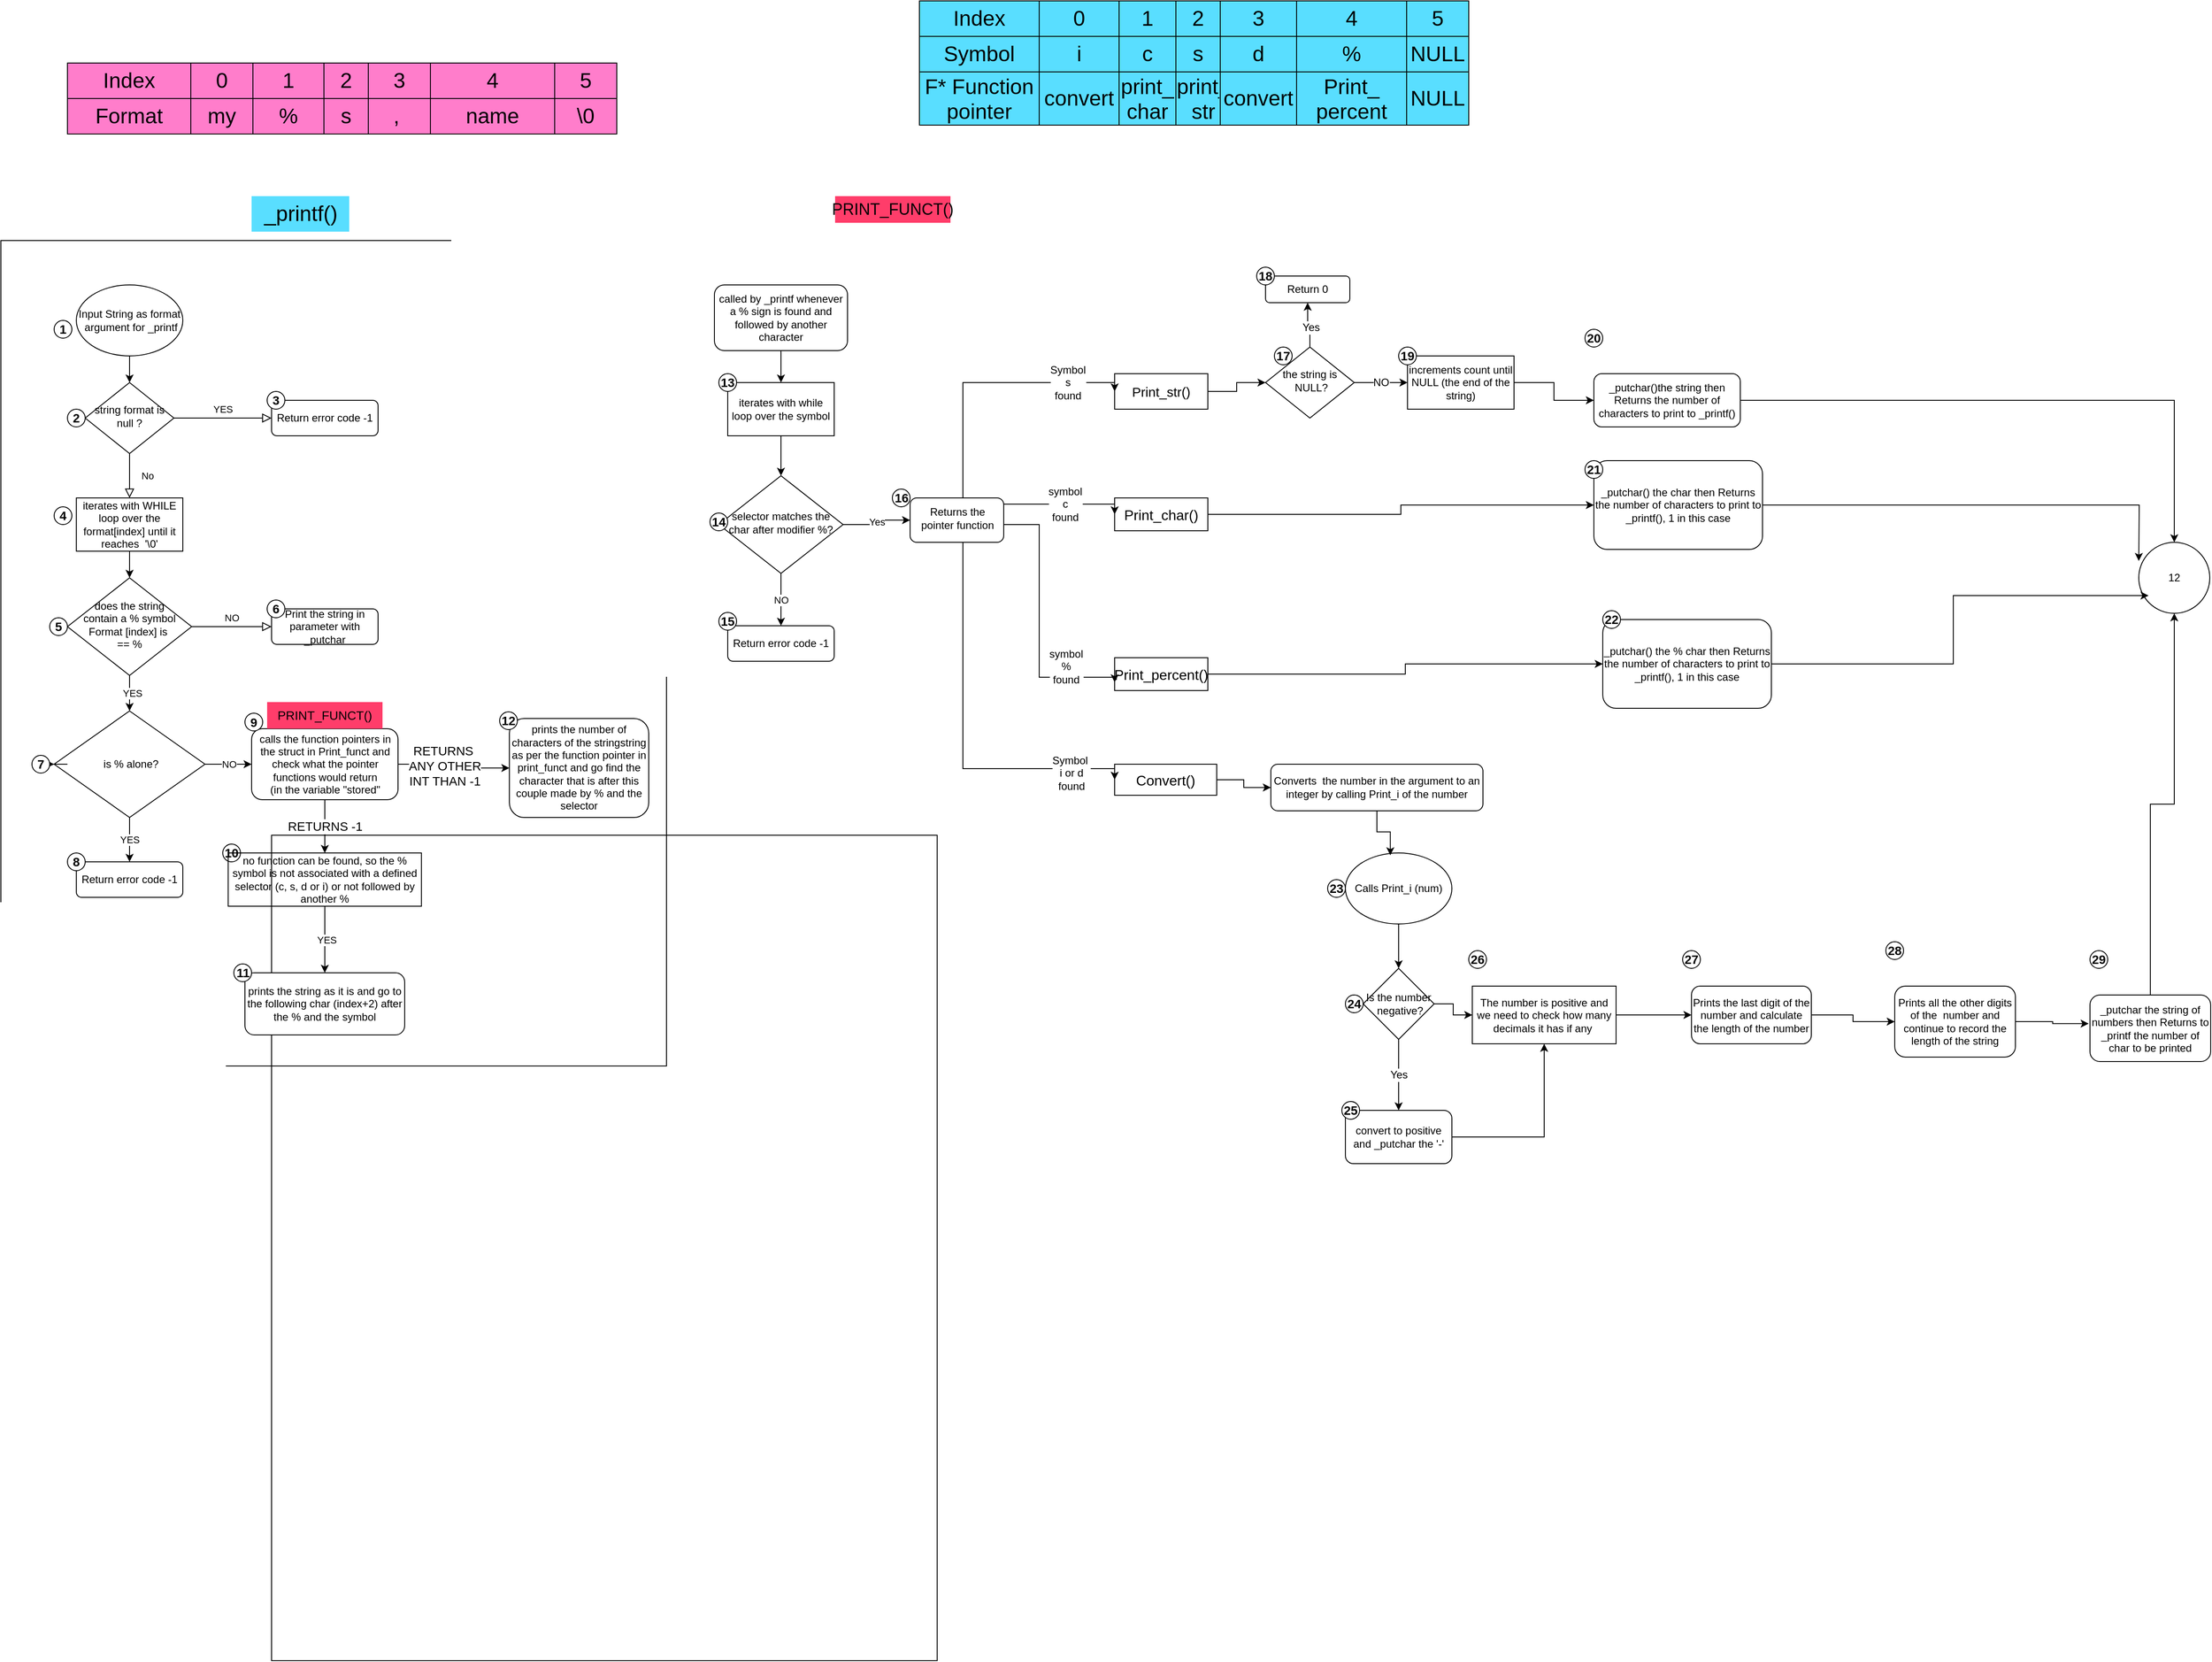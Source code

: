 <mxfile version="20.0.4" type="github">
  <diagram id="C5RBs43oDa-KdzZeNtuy" name="Page-1">
    <mxGraphModel dx="2077" dy="2525" grid="1" gridSize="10" guides="1" tooltips="1" connect="1" arrows="1" fold="1" page="1" pageScale="1" pageWidth="827" pageHeight="1169" math="0" shadow="0">
      <root>
        <mxCell id="WIyWlLk6GJQsqaUBKTNV-0" />
        <mxCell id="WIyWlLk6GJQsqaUBKTNV-1" parent="WIyWlLk6GJQsqaUBKTNV-0" />
        <mxCell id="KUyzzJxHjY41XlbrRfeV-175" value="" style="whiteSpace=wrap;html=1;fontSize=14;fillColor=none;" vertex="1" parent="WIyWlLk6GJQsqaUBKTNV-1">
          <mxGeometry x="305" y="770" width="750" height="930" as="geometry" />
        </mxCell>
        <mxCell id="KUyzzJxHjY41XlbrRfeV-25" value="" style="whiteSpace=wrap;html=1;fontSize=14;fillColor=none;" vertex="1" parent="WIyWlLk6GJQsqaUBKTNV-1">
          <mxGeometry y="100" width="750" height="930" as="geometry" />
        </mxCell>
        <mxCell id="WIyWlLk6GJQsqaUBKTNV-4" value="No" style="rounded=0;html=1;jettySize=auto;orthogonalLoop=1;fontSize=11;endArrow=block;endFill=0;endSize=8;strokeWidth=1;shadow=0;labelBackgroundColor=none;edgeStyle=orthogonalEdgeStyle;" parent="WIyWlLk6GJQsqaUBKTNV-1" source="WIyWlLk6GJQsqaUBKTNV-6" edge="1">
          <mxGeometry y="20" relative="1" as="geometry">
            <mxPoint as="offset" />
            <mxPoint x="145" y="390" as="targetPoint" />
          </mxGeometry>
        </mxCell>
        <mxCell id="WIyWlLk6GJQsqaUBKTNV-5" value="YES" style="edgeStyle=orthogonalEdgeStyle;rounded=0;html=1;jettySize=auto;orthogonalLoop=1;fontSize=11;endArrow=block;endFill=0;endSize=8;strokeWidth=1;shadow=0;labelBackgroundColor=none;" parent="WIyWlLk6GJQsqaUBKTNV-1" source="WIyWlLk6GJQsqaUBKTNV-6" target="WIyWlLk6GJQsqaUBKTNV-7" edge="1">
          <mxGeometry y="10" relative="1" as="geometry">
            <mxPoint as="offset" />
          </mxGeometry>
        </mxCell>
        <mxCell id="WIyWlLk6GJQsqaUBKTNV-6" value="string format is null ?" style="rhombus;whiteSpace=wrap;html=1;shadow=0;fontFamily=Helvetica;fontSize=12;align=center;strokeWidth=1;spacing=6;spacingTop=-4;" parent="WIyWlLk6GJQsqaUBKTNV-1" vertex="1">
          <mxGeometry x="95" y="260" width="100" height="80" as="geometry" />
        </mxCell>
        <mxCell id="WIyWlLk6GJQsqaUBKTNV-7" value="Return error code -1" style="rounded=1;whiteSpace=wrap;html=1;fontSize=12;glass=0;strokeWidth=1;shadow=0;" parent="WIyWlLk6GJQsqaUBKTNV-1" vertex="1">
          <mxGeometry x="305" y="280" width="120" height="40" as="geometry" />
        </mxCell>
        <mxCell id="WIyWlLk6GJQsqaUBKTNV-9" value="NO" style="edgeStyle=orthogonalEdgeStyle;rounded=0;html=1;jettySize=auto;orthogonalLoop=1;fontSize=11;endArrow=block;endFill=0;endSize=8;strokeWidth=1;shadow=0;labelBackgroundColor=none;" parent="WIyWlLk6GJQsqaUBKTNV-1" source="WIyWlLk6GJQsqaUBKTNV-10" target="WIyWlLk6GJQsqaUBKTNV-12" edge="1">
          <mxGeometry y="10" relative="1" as="geometry">
            <mxPoint as="offset" />
          </mxGeometry>
        </mxCell>
        <mxCell id="7TEuUntVr6q2_0Xe6KeG-6" style="edgeStyle=orthogonalEdgeStyle;rounded=0;orthogonalLoop=1;jettySize=auto;html=1;" parent="WIyWlLk6GJQsqaUBKTNV-1" source="WIyWlLk6GJQsqaUBKTNV-10" target="7TEuUntVr6q2_0Xe6KeG-5" edge="1">
          <mxGeometry relative="1" as="geometry">
            <mxPoint x="145" y="630" as="targetPoint" />
          </mxGeometry>
        </mxCell>
        <mxCell id="KUyzzJxHjY41XlbrRfeV-169" value="YES" style="edgeLabel;html=1;align=center;verticalAlign=middle;resizable=0;points=[];fontSize=11;" vertex="1" connectable="0" parent="7TEuUntVr6q2_0Xe6KeG-6">
          <mxGeometry y="3" relative="1" as="geometry">
            <mxPoint as="offset" />
          </mxGeometry>
        </mxCell>
        <mxCell id="WIyWlLk6GJQsqaUBKTNV-10" value="does the string &lt;br style=&quot;font-size: 12px;&quot;&gt;contain a % symbol&lt;br style=&quot;font-size: 12px;&quot;&gt;Format [index] is&amp;nbsp;&lt;br style=&quot;font-size: 12px;&quot;&gt;== %" style="rhombus;whiteSpace=wrap;html=1;shadow=0;fontFamily=Helvetica;fontSize=12;align=center;strokeWidth=1;spacing=6;spacingTop=-4;" parent="WIyWlLk6GJQsqaUBKTNV-1" vertex="1">
          <mxGeometry x="75" y="480" width="140" height="110" as="geometry" />
        </mxCell>
        <mxCell id="WIyWlLk6GJQsqaUBKTNV-11" value="Return error code -1" style="rounded=1;whiteSpace=wrap;html=1;fontSize=12;glass=0;strokeWidth=1;shadow=0;" parent="WIyWlLk6GJQsqaUBKTNV-1" vertex="1">
          <mxGeometry x="85" y="800" width="120" height="40" as="geometry" />
        </mxCell>
        <mxCell id="WIyWlLk6GJQsqaUBKTNV-12" value="Print the string in parameter with _putchar" style="rounded=1;whiteSpace=wrap;html=1;fontSize=12;glass=0;strokeWidth=1;shadow=0;" parent="WIyWlLk6GJQsqaUBKTNV-1" vertex="1">
          <mxGeometry x="305" y="515" width="120" height="40" as="geometry" />
        </mxCell>
        <mxCell id="7TEuUntVr6q2_0Xe6KeG-1" style="edgeStyle=orthogonalEdgeStyle;rounded=0;orthogonalLoop=1;jettySize=auto;html=1;entryX=0.5;entryY=0;entryDx=0;entryDy=0;" parent="WIyWlLk6GJQsqaUBKTNV-1" source="7TEuUntVr6q2_0Xe6KeG-0" edge="1">
          <mxGeometry relative="1" as="geometry">
            <mxPoint x="145" y="260" as="targetPoint" />
          </mxGeometry>
        </mxCell>
        <object label="Input String as format &amp;nbsp;argument for _printf" id="7TEuUntVr6q2_0Xe6KeG-0">
          <mxCell style="ellipse;whiteSpace=wrap;html=1;" parent="WIyWlLk6GJQsqaUBKTNV-1" vertex="1">
            <mxGeometry x="85" y="150" width="120" height="80" as="geometry" />
          </mxCell>
        </object>
        <mxCell id="7TEuUntVr6q2_0Xe6KeG-3" value="" style="edgeStyle=orthogonalEdgeStyle;rounded=0;orthogonalLoop=1;jettySize=auto;html=1;" parent="WIyWlLk6GJQsqaUBKTNV-1" source="7TEuUntVr6q2_0Xe6KeG-2" target="WIyWlLk6GJQsqaUBKTNV-10" edge="1">
          <mxGeometry relative="1" as="geometry" />
        </mxCell>
        <mxCell id="7TEuUntVr6q2_0Xe6KeG-2" value="iterates with WHILE loop over the format[index] until it reaches &amp;nbsp;&#39;\0&#39;" style="rounded=0;whiteSpace=wrap;html=1;" parent="WIyWlLk6GJQsqaUBKTNV-1" vertex="1">
          <mxGeometry x="85" y="390" width="120" height="60" as="geometry" />
        </mxCell>
        <mxCell id="7TEuUntVr6q2_0Xe6KeG-7" value="YES" style="edgeStyle=orthogonalEdgeStyle;rounded=0;orthogonalLoop=1;jettySize=auto;html=1;" parent="WIyWlLk6GJQsqaUBKTNV-1" source="7TEuUntVr6q2_0Xe6KeG-5" target="WIyWlLk6GJQsqaUBKTNV-11" edge="1">
          <mxGeometry relative="1" as="geometry" />
        </mxCell>
        <mxCell id="7TEuUntVr6q2_0Xe6KeG-9" value="NO" style="edgeStyle=orthogonalEdgeStyle;rounded=0;orthogonalLoop=1;jettySize=auto;html=1;entryX=0;entryY=0.5;entryDx=0;entryDy=0;" parent="WIyWlLk6GJQsqaUBKTNV-1" source="7TEuUntVr6q2_0Xe6KeG-5" target="KUyzzJxHjY41XlbrRfeV-10" edge="1">
          <mxGeometry relative="1" as="geometry">
            <mxPoint x="325" y="690" as="targetPoint" />
          </mxGeometry>
        </mxCell>
        <mxCell id="7TEuUntVr6q2_0Xe6KeG-5" value="&amp;nbsp;is % alone?" style="rhombus;whiteSpace=wrap;html=1;" parent="WIyWlLk6GJQsqaUBKTNV-1" vertex="1">
          <mxGeometry x="60" y="630" width="170" height="120" as="geometry" />
        </mxCell>
        <mxCell id="KUyzzJxHjY41XlbrRfeV-0" value="&lt;b&gt;&lt;font style=&quot;font-size: 14px;&quot;&gt;1&lt;/font&gt;&lt;/b&gt;" style="ellipse;whiteSpace=wrap;html=1;aspect=fixed;" vertex="1" parent="WIyWlLk6GJQsqaUBKTNV-1">
          <mxGeometry x="60" y="190" width="20" height="20" as="geometry" />
        </mxCell>
        <mxCell id="KUyzzJxHjY41XlbrRfeV-1" value="&lt;b&gt;&lt;font style=&quot;font-size: 14px;&quot;&gt;2&lt;/font&gt;&lt;/b&gt;" style="ellipse;whiteSpace=wrap;html=1;aspect=fixed;" vertex="1" parent="WIyWlLk6GJQsqaUBKTNV-1">
          <mxGeometry x="75" y="290" width="20" height="20" as="geometry" />
        </mxCell>
        <mxCell id="KUyzzJxHjY41XlbrRfeV-2" value="&lt;b&gt;&lt;font style=&quot;font-size: 14px;&quot;&gt;3&lt;/font&gt;&lt;/b&gt;" style="ellipse;whiteSpace=wrap;html=1;aspect=fixed;" vertex="1" parent="WIyWlLk6GJQsqaUBKTNV-1">
          <mxGeometry x="300" y="270" width="20" height="20" as="geometry" />
        </mxCell>
        <mxCell id="KUyzzJxHjY41XlbrRfeV-3" value="&lt;b&gt;&lt;font style=&quot;font-size: 14px;&quot;&gt;4&lt;/font&gt;&lt;/b&gt;" style="ellipse;whiteSpace=wrap;html=1;aspect=fixed;" vertex="1" parent="WIyWlLk6GJQsqaUBKTNV-1">
          <mxGeometry x="60" y="400" width="20" height="20" as="geometry" />
        </mxCell>
        <mxCell id="KUyzzJxHjY41XlbrRfeV-4" value="&lt;b&gt;&lt;font style=&quot;font-size: 14px;&quot;&gt;5&lt;/font&gt;&lt;/b&gt;" style="ellipse;whiteSpace=wrap;html=1;aspect=fixed;" vertex="1" parent="WIyWlLk6GJQsqaUBKTNV-1">
          <mxGeometry x="55" y="525" width="20" height="20" as="geometry" />
        </mxCell>
        <mxCell id="KUyzzJxHjY41XlbrRfeV-5" value="&lt;b&gt;&lt;font style=&quot;font-size: 14px;&quot;&gt;6&lt;/font&gt;&lt;/b&gt;" style="ellipse;whiteSpace=wrap;html=1;aspect=fixed;" vertex="1" parent="WIyWlLk6GJQsqaUBKTNV-1">
          <mxGeometry x="300" y="505" width="20" height="20" as="geometry" />
        </mxCell>
        <mxCell id="KUyzzJxHjY41XlbrRfeV-7" value="" style="edgeStyle=orthogonalEdgeStyle;rounded=0;orthogonalLoop=1;jettySize=auto;html=1;fontSize=14;" edge="1" parent="WIyWlLk6GJQsqaUBKTNV-1" source="KUyzzJxHjY41XlbrRfeV-6" target="7TEuUntVr6q2_0Xe6KeG-5">
          <mxGeometry relative="1" as="geometry" />
        </mxCell>
        <mxCell id="KUyzzJxHjY41XlbrRfeV-6" value="&lt;b&gt;&lt;font style=&quot;font-size: 14px;&quot;&gt;7&lt;/font&gt;&lt;/b&gt;" style="ellipse;whiteSpace=wrap;html=1;aspect=fixed;" vertex="1" parent="WIyWlLk6GJQsqaUBKTNV-1">
          <mxGeometry x="35" y="680" width="20" height="20" as="geometry" />
        </mxCell>
        <mxCell id="KUyzzJxHjY41XlbrRfeV-8" value="&lt;b&gt;&lt;font style=&quot;font-size: 14px;&quot;&gt;8&lt;/font&gt;&lt;/b&gt;" style="ellipse;whiteSpace=wrap;html=1;aspect=fixed;" vertex="1" parent="WIyWlLk6GJQsqaUBKTNV-1">
          <mxGeometry x="75" y="790" width="20" height="20" as="geometry" />
        </mxCell>
        <mxCell id="KUyzzJxHjY41XlbrRfeV-14" value="RETURNS -1" style="edgeStyle=orthogonalEdgeStyle;rounded=0;orthogonalLoop=1;jettySize=auto;html=1;fontSize=14;entryX=0.5;entryY=0;entryDx=0;entryDy=0;" edge="1" parent="WIyWlLk6GJQsqaUBKTNV-1" source="KUyzzJxHjY41XlbrRfeV-10" target="KUyzzJxHjY41XlbrRfeV-171">
          <mxGeometry relative="1" as="geometry">
            <mxPoint x="310" y="790" as="targetPoint" />
          </mxGeometry>
        </mxCell>
        <mxCell id="KUyzzJxHjY41XlbrRfeV-22" value="RETURNS&amp;nbsp;&lt;br&gt;ANY OTHER&lt;br&gt;INT THAN -1" style="edgeStyle=orthogonalEdgeStyle;rounded=0;orthogonalLoop=1;jettySize=auto;html=1;fontSize=14;" edge="1" parent="WIyWlLk6GJQsqaUBKTNV-1" source="KUyzzJxHjY41XlbrRfeV-10" target="KUyzzJxHjY41XlbrRfeV-19">
          <mxGeometry y="-10" relative="1" as="geometry">
            <mxPoint as="offset" />
          </mxGeometry>
        </mxCell>
        <mxCell id="KUyzzJxHjY41XlbrRfeV-10" value="&lt;span style=&quot;font-size: 12px;&quot;&gt;calls the function pointers in the struct in Print_funct and check what the pointer functions would return&lt;br style=&quot;font-size: 12px;&quot;&gt;(in the variable &quot;stored&quot;&lt;br style=&quot;font-size: 12px;&quot;&gt;&lt;/span&gt;" style="rounded=1;whiteSpace=wrap;html=1;fontSize=12;" vertex="1" parent="WIyWlLk6GJQsqaUBKTNV-1">
          <mxGeometry x="282.5" y="650" width="165" height="80" as="geometry" />
        </mxCell>
        <mxCell id="KUyzzJxHjY41XlbrRfeV-11" value="&lt;b&gt;&lt;font style=&quot;font-size: 14px;&quot;&gt;9&lt;/font&gt;&lt;/b&gt;" style="ellipse;whiteSpace=wrap;html=1;aspect=fixed;" vertex="1" parent="WIyWlLk6GJQsqaUBKTNV-1">
          <mxGeometry x="275" y="632.5" width="20" height="20" as="geometry" />
        </mxCell>
        <mxCell id="KUyzzJxHjY41XlbrRfeV-13" value="&lt;b&gt;&lt;font style=&quot;font-size: 14px;&quot;&gt;10&lt;/font&gt;&lt;/b&gt;" style="ellipse;whiteSpace=wrap;html=1;aspect=fixed;" vertex="1" parent="WIyWlLk6GJQsqaUBKTNV-1">
          <mxGeometry x="250" y="780" width="20" height="20" as="geometry" />
        </mxCell>
        <mxCell id="KUyzzJxHjY41XlbrRfeV-15" value="prints the string as it is and go to the following char (index+2) after the % and the symbol" style="rounded=1;whiteSpace=wrap;html=1;fontSize=12;glass=0;strokeWidth=1;shadow=0;" vertex="1" parent="WIyWlLk6GJQsqaUBKTNV-1">
          <mxGeometry x="275" y="925" width="180" height="70" as="geometry" />
        </mxCell>
        <mxCell id="KUyzzJxHjY41XlbrRfeV-17" value="PRINT_FUNCT()" style="text;html=1;strokeColor=none;fillColor=#FF3D6A;align=center;verticalAlign=middle;whiteSpace=wrap;rounded=0;fontSize=14;" vertex="1" parent="WIyWlLk6GJQsqaUBKTNV-1">
          <mxGeometry x="300" y="620" width="130" height="30" as="geometry" />
        </mxCell>
        <mxCell id="KUyzzJxHjY41XlbrRfeV-18" value="&lt;b&gt;&lt;font style=&quot;font-size: 14px;&quot;&gt;11&lt;/font&gt;&lt;/b&gt;" style="ellipse;whiteSpace=wrap;html=1;aspect=fixed;" vertex="1" parent="WIyWlLk6GJQsqaUBKTNV-1">
          <mxGeometry x="262.5" y="915" width="20" height="20" as="geometry" />
        </mxCell>
        <mxCell id="KUyzzJxHjY41XlbrRfeV-19" value="prints the number of characters of the stringstring as per the function pointer in print_funct and go find the character that is after this couple made by % and the selector" style="rounded=1;whiteSpace=wrap;html=1;fontSize=12;glass=0;strokeWidth=1;shadow=0;" vertex="1" parent="WIyWlLk6GJQsqaUBKTNV-1">
          <mxGeometry x="573" y="638.5" width="157" height="111.5" as="geometry" />
        </mxCell>
        <mxCell id="KUyzzJxHjY41XlbrRfeV-23" value="&lt;b&gt;&lt;font style=&quot;font-size: 14px;&quot;&gt;12&lt;/font&gt;&lt;/b&gt;" style="ellipse;whiteSpace=wrap;html=1;aspect=fixed;" vertex="1" parent="WIyWlLk6GJQsqaUBKTNV-1">
          <mxGeometry x="562" y="631" width="20" height="20" as="geometry" />
        </mxCell>
        <mxCell id="KUyzzJxHjY41XlbrRfeV-24" value="PRINT_FUNCT()" style="text;html=1;strokeColor=none;fillColor=#FF3D6A;align=center;verticalAlign=middle;whiteSpace=wrap;rounded=0;fontSize=18;" vertex="1" parent="WIyWlLk6GJQsqaUBKTNV-1">
          <mxGeometry x="940" y="50" width="130" height="30" as="geometry" />
        </mxCell>
        <mxCell id="KUyzzJxHjY41XlbrRfeV-26" value="&lt;font style=&quot;font-size: 24px;&quot;&gt;_printf()&lt;/font&gt;" style="text;html=1;strokeColor=none;fillColor=#59DEFF;align=center;verticalAlign=middle;whiteSpace=wrap;rounded=0;fontSize=14;" vertex="1" parent="WIyWlLk6GJQsqaUBKTNV-1">
          <mxGeometry x="282.5" y="50" width="110" height="40" as="geometry" />
        </mxCell>
        <mxCell id="KUyzzJxHjY41XlbrRfeV-27" value="" style="shape=table;html=1;whiteSpace=wrap;startSize=0;container=1;collapsible=0;childLayout=tableLayout;fontSize=24;fillColor=#59DEFF;" vertex="1" parent="WIyWlLk6GJQsqaUBKTNV-1">
          <mxGeometry x="1035" y="-170" width="619" height="140" as="geometry" />
        </mxCell>
        <mxCell id="KUyzzJxHjY41XlbrRfeV-28" value="" style="shape=tableRow;horizontal=0;startSize=0;swimlaneHead=0;swimlaneBody=0;top=0;left=0;bottom=0;right=0;collapsible=0;dropTarget=0;fillColor=none;points=[[0,0.5],[1,0.5]];portConstraint=eastwest;fontSize=24;" vertex="1" parent="KUyzzJxHjY41XlbrRfeV-27">
          <mxGeometry width="619" height="40" as="geometry" />
        </mxCell>
        <mxCell id="KUyzzJxHjY41XlbrRfeV-30" value="Index" style="shape=partialRectangle;html=1;whiteSpace=wrap;connectable=0;fillColor=none;top=0;left=0;bottom=0;right=0;overflow=hidden;fontSize=24;" vertex="1" parent="KUyzzJxHjY41XlbrRfeV-28">
          <mxGeometry width="135" height="40" as="geometry">
            <mxRectangle width="135" height="40" as="alternateBounds" />
          </mxGeometry>
        </mxCell>
        <mxCell id="KUyzzJxHjY41XlbrRfeV-31" value="0" style="shape=partialRectangle;html=1;whiteSpace=wrap;connectable=0;fillColor=none;top=0;left=0;bottom=0;right=0;overflow=hidden;fontSize=24;" vertex="1" parent="KUyzzJxHjY41XlbrRfeV-28">
          <mxGeometry x="135" width="90" height="40" as="geometry">
            <mxRectangle width="90" height="40" as="alternateBounds" />
          </mxGeometry>
        </mxCell>
        <mxCell id="KUyzzJxHjY41XlbrRfeV-41" value="1" style="shape=partialRectangle;html=1;whiteSpace=wrap;connectable=0;fillColor=none;top=0;left=0;bottom=0;right=0;overflow=hidden;fontSize=24;" vertex="1" parent="KUyzzJxHjY41XlbrRfeV-28">
          <mxGeometry x="225" width="64" height="40" as="geometry">
            <mxRectangle width="64" height="40" as="alternateBounds" />
          </mxGeometry>
        </mxCell>
        <mxCell id="KUyzzJxHjY41XlbrRfeV-44" value="2" style="shape=partialRectangle;html=1;whiteSpace=wrap;connectable=0;fillColor=none;top=0;left=0;bottom=0;right=0;overflow=hidden;fontSize=24;" vertex="1" parent="KUyzzJxHjY41XlbrRfeV-28">
          <mxGeometry x="289" width="50" height="40" as="geometry">
            <mxRectangle width="50" height="40" as="alternateBounds" />
          </mxGeometry>
        </mxCell>
        <mxCell id="KUyzzJxHjY41XlbrRfeV-47" value="3" style="shape=partialRectangle;html=1;whiteSpace=wrap;connectable=0;fillColor=none;top=0;left=0;bottom=0;right=0;overflow=hidden;fontSize=24;" vertex="1" parent="KUyzzJxHjY41XlbrRfeV-28">
          <mxGeometry x="339" width="86" height="40" as="geometry">
            <mxRectangle width="86" height="40" as="alternateBounds" />
          </mxGeometry>
        </mxCell>
        <mxCell id="KUyzzJxHjY41XlbrRfeV-50" value="4" style="shape=partialRectangle;html=1;whiteSpace=wrap;connectable=0;fillColor=none;top=0;left=0;bottom=0;right=0;overflow=hidden;fontSize=24;" vertex="1" parent="KUyzzJxHjY41XlbrRfeV-28">
          <mxGeometry x="425" width="124" height="40" as="geometry">
            <mxRectangle width="124" height="40" as="alternateBounds" />
          </mxGeometry>
        </mxCell>
        <mxCell id="KUyzzJxHjY41XlbrRfeV-53" value="5" style="shape=partialRectangle;html=1;whiteSpace=wrap;connectable=0;fillColor=none;top=0;left=0;bottom=0;right=0;overflow=hidden;fontSize=24;" vertex="1" parent="KUyzzJxHjY41XlbrRfeV-28">
          <mxGeometry x="549" width="70" height="40" as="geometry">
            <mxRectangle width="70" height="40" as="alternateBounds" />
          </mxGeometry>
        </mxCell>
        <mxCell id="KUyzzJxHjY41XlbrRfeV-32" value="" style="shape=tableRow;horizontal=0;startSize=0;swimlaneHead=0;swimlaneBody=0;top=0;left=0;bottom=0;right=0;collapsible=0;dropTarget=0;fillColor=none;points=[[0,0.5],[1,0.5]];portConstraint=eastwest;fontSize=24;" vertex="1" parent="KUyzzJxHjY41XlbrRfeV-27">
          <mxGeometry y="40" width="619" height="40" as="geometry" />
        </mxCell>
        <mxCell id="KUyzzJxHjY41XlbrRfeV-34" value="Symbol" style="shape=partialRectangle;html=1;whiteSpace=wrap;connectable=0;fillColor=none;top=0;left=0;bottom=0;right=0;overflow=hidden;fontSize=24;" vertex="1" parent="KUyzzJxHjY41XlbrRfeV-32">
          <mxGeometry width="135" height="40" as="geometry">
            <mxRectangle width="135" height="40" as="alternateBounds" />
          </mxGeometry>
        </mxCell>
        <mxCell id="KUyzzJxHjY41XlbrRfeV-35" value="i" style="shape=partialRectangle;html=1;whiteSpace=wrap;connectable=0;fillColor=none;top=0;left=0;bottom=0;right=0;overflow=hidden;fontSize=24;" vertex="1" parent="KUyzzJxHjY41XlbrRfeV-32">
          <mxGeometry x="135" width="90" height="40" as="geometry">
            <mxRectangle width="90" height="40" as="alternateBounds" />
          </mxGeometry>
        </mxCell>
        <mxCell id="KUyzzJxHjY41XlbrRfeV-42" value="c" style="shape=partialRectangle;html=1;whiteSpace=wrap;connectable=0;fillColor=none;top=0;left=0;bottom=0;right=0;overflow=hidden;fontSize=24;" vertex="1" parent="KUyzzJxHjY41XlbrRfeV-32">
          <mxGeometry x="225" width="64" height="40" as="geometry">
            <mxRectangle width="64" height="40" as="alternateBounds" />
          </mxGeometry>
        </mxCell>
        <mxCell id="KUyzzJxHjY41XlbrRfeV-45" value="s" style="shape=partialRectangle;html=1;whiteSpace=wrap;connectable=0;fillColor=none;top=0;left=0;bottom=0;right=0;overflow=hidden;fontSize=24;" vertex="1" parent="KUyzzJxHjY41XlbrRfeV-32">
          <mxGeometry x="289" width="50" height="40" as="geometry">
            <mxRectangle width="50" height="40" as="alternateBounds" />
          </mxGeometry>
        </mxCell>
        <mxCell id="KUyzzJxHjY41XlbrRfeV-48" value="d" style="shape=partialRectangle;html=1;whiteSpace=wrap;connectable=0;fillColor=none;top=0;left=0;bottom=0;right=0;overflow=hidden;fontSize=24;" vertex="1" parent="KUyzzJxHjY41XlbrRfeV-32">
          <mxGeometry x="339" width="86" height="40" as="geometry">
            <mxRectangle width="86" height="40" as="alternateBounds" />
          </mxGeometry>
        </mxCell>
        <mxCell id="KUyzzJxHjY41XlbrRfeV-51" value="%" style="shape=partialRectangle;html=1;whiteSpace=wrap;connectable=0;fillColor=none;top=0;left=0;bottom=0;right=0;overflow=hidden;fontSize=24;" vertex="1" parent="KUyzzJxHjY41XlbrRfeV-32">
          <mxGeometry x="425" width="124" height="40" as="geometry">
            <mxRectangle width="124" height="40" as="alternateBounds" />
          </mxGeometry>
        </mxCell>
        <mxCell id="KUyzzJxHjY41XlbrRfeV-54" value="NULL" style="shape=partialRectangle;html=1;whiteSpace=wrap;connectable=0;fillColor=none;top=0;left=0;bottom=0;right=0;overflow=hidden;fontSize=24;" vertex="1" parent="KUyzzJxHjY41XlbrRfeV-32">
          <mxGeometry x="549" width="70" height="40" as="geometry">
            <mxRectangle width="70" height="40" as="alternateBounds" />
          </mxGeometry>
        </mxCell>
        <mxCell id="KUyzzJxHjY41XlbrRfeV-36" value="" style="shape=tableRow;horizontal=0;startSize=0;swimlaneHead=0;swimlaneBody=0;top=0;left=0;bottom=0;right=0;collapsible=0;dropTarget=0;fillColor=none;points=[[0,0.5],[1,0.5]];portConstraint=eastwest;fontSize=24;" vertex="1" parent="KUyzzJxHjY41XlbrRfeV-27">
          <mxGeometry y="80" width="619" height="60" as="geometry" />
        </mxCell>
        <mxCell id="KUyzzJxHjY41XlbrRfeV-38" value="F* Function&lt;br&gt;pointer" style="shape=partialRectangle;html=1;whiteSpace=wrap;connectable=0;fillColor=none;top=0;left=0;bottom=0;right=0;overflow=hidden;fontSize=24;" vertex="1" parent="KUyzzJxHjY41XlbrRfeV-36">
          <mxGeometry width="135" height="60" as="geometry">
            <mxRectangle width="135" height="60" as="alternateBounds" />
          </mxGeometry>
        </mxCell>
        <mxCell id="KUyzzJxHjY41XlbrRfeV-39" value="convert" style="shape=partialRectangle;html=1;whiteSpace=wrap;connectable=0;fillColor=none;top=0;left=0;bottom=0;right=0;overflow=hidden;pointerEvents=1;fontSize=24;" vertex="1" parent="KUyzzJxHjY41XlbrRfeV-36">
          <mxGeometry x="135" width="90" height="60" as="geometry">
            <mxRectangle width="90" height="60" as="alternateBounds" />
          </mxGeometry>
        </mxCell>
        <mxCell id="KUyzzJxHjY41XlbrRfeV-43" value="print_&lt;br&gt;char" style="shape=partialRectangle;html=1;whiteSpace=wrap;connectable=0;fillColor=none;top=0;left=0;bottom=0;right=0;overflow=hidden;pointerEvents=1;fontSize=24;" vertex="1" parent="KUyzzJxHjY41XlbrRfeV-36">
          <mxGeometry x="225" width="64" height="60" as="geometry">
            <mxRectangle width="64" height="60" as="alternateBounds" />
          </mxGeometry>
        </mxCell>
        <mxCell id="KUyzzJxHjY41XlbrRfeV-46" value="print_&lt;br&gt;str" style="shape=partialRectangle;html=1;whiteSpace=wrap;connectable=0;fillColor=none;top=0;left=0;bottom=0;right=0;overflow=hidden;pointerEvents=1;fontSize=24;" vertex="1" parent="KUyzzJxHjY41XlbrRfeV-36">
          <mxGeometry x="289" width="50" height="60" as="geometry">
            <mxRectangle width="50" height="60" as="alternateBounds" />
          </mxGeometry>
        </mxCell>
        <mxCell id="KUyzzJxHjY41XlbrRfeV-49" value="convert" style="shape=partialRectangle;html=1;whiteSpace=wrap;connectable=0;fillColor=none;top=0;left=0;bottom=0;right=0;overflow=hidden;pointerEvents=1;fontSize=24;" vertex="1" parent="KUyzzJxHjY41XlbrRfeV-36">
          <mxGeometry x="339" width="86" height="60" as="geometry">
            <mxRectangle width="86" height="60" as="alternateBounds" />
          </mxGeometry>
        </mxCell>
        <mxCell id="KUyzzJxHjY41XlbrRfeV-52" value="Print_&lt;br&gt;percent" style="shape=partialRectangle;html=1;whiteSpace=wrap;connectable=0;fillColor=none;top=0;left=0;bottom=0;right=0;overflow=hidden;pointerEvents=1;fontSize=24;" vertex="1" parent="KUyzzJxHjY41XlbrRfeV-36">
          <mxGeometry x="425" width="124" height="60" as="geometry">
            <mxRectangle width="124" height="60" as="alternateBounds" />
          </mxGeometry>
        </mxCell>
        <mxCell id="KUyzzJxHjY41XlbrRfeV-55" value="NULL" style="shape=partialRectangle;html=1;whiteSpace=wrap;connectable=0;fillColor=none;top=0;left=0;bottom=0;right=0;overflow=hidden;pointerEvents=1;fontSize=24;" vertex="1" parent="KUyzzJxHjY41XlbrRfeV-36">
          <mxGeometry x="549" width="70" height="60" as="geometry">
            <mxRectangle width="70" height="60" as="alternateBounds" />
          </mxGeometry>
        </mxCell>
        <mxCell id="KUyzzJxHjY41XlbrRfeV-84" style="edgeStyle=orthogonalEdgeStyle;rounded=0;orthogonalLoop=1;jettySize=auto;html=1;entryX=0.5;entryY=0;entryDx=0;entryDy=0;fontSize=24;" edge="1" parent="WIyWlLk6GJQsqaUBKTNV-1" source="KUyzzJxHjY41XlbrRfeV-56" target="KUyzzJxHjY41XlbrRfeV-83">
          <mxGeometry relative="1" as="geometry" />
        </mxCell>
        <mxCell id="KUyzzJxHjY41XlbrRfeV-56" value="&lt;span style=&quot;font-size: 12px;&quot;&gt;called by _printf whenever a % sign is found and followed by another character&lt;br style=&quot;font-size: 12px;&quot;&gt;&lt;/span&gt;" style="rounded=1;whiteSpace=wrap;html=1;fontSize=12;" vertex="1" parent="WIyWlLk6GJQsqaUBKTNV-1">
          <mxGeometry x="804" y="150" width="150" height="74" as="geometry" />
        </mxCell>
        <mxCell id="KUyzzJxHjY41XlbrRfeV-57" value="" style="shape=table;html=1;whiteSpace=wrap;startSize=0;container=1;collapsible=0;childLayout=tableLayout;fontSize=24;fillColor=#FF7DCB;" vertex="1" parent="WIyWlLk6GJQsqaUBKTNV-1">
          <mxGeometry x="75" y="-100" width="619" height="80" as="geometry" />
        </mxCell>
        <mxCell id="KUyzzJxHjY41XlbrRfeV-58" value="" style="shape=tableRow;horizontal=0;startSize=0;swimlaneHead=0;swimlaneBody=0;top=0;left=0;bottom=0;right=0;collapsible=0;dropTarget=0;fillColor=none;points=[[0,0.5],[1,0.5]];portConstraint=eastwest;fontSize=24;" vertex="1" parent="KUyzzJxHjY41XlbrRfeV-57">
          <mxGeometry width="619" height="40" as="geometry" />
        </mxCell>
        <mxCell id="KUyzzJxHjY41XlbrRfeV-59" value="Index" style="shape=partialRectangle;html=1;whiteSpace=wrap;connectable=0;fillColor=none;top=0;left=0;bottom=0;right=0;overflow=hidden;fontSize=24;" vertex="1" parent="KUyzzJxHjY41XlbrRfeV-58">
          <mxGeometry width="139" height="40" as="geometry">
            <mxRectangle width="139" height="40" as="alternateBounds" />
          </mxGeometry>
        </mxCell>
        <mxCell id="KUyzzJxHjY41XlbrRfeV-60" value="0" style="shape=partialRectangle;html=1;whiteSpace=wrap;connectable=0;fillColor=none;top=0;left=0;bottom=0;right=0;overflow=hidden;fontSize=24;" vertex="1" parent="KUyzzJxHjY41XlbrRfeV-58">
          <mxGeometry x="139" width="70" height="40" as="geometry">
            <mxRectangle width="70" height="40" as="alternateBounds" />
          </mxGeometry>
        </mxCell>
        <mxCell id="KUyzzJxHjY41XlbrRfeV-61" value="1" style="shape=partialRectangle;html=1;whiteSpace=wrap;connectable=0;fillColor=none;top=0;left=0;bottom=0;right=0;overflow=hidden;fontSize=24;" vertex="1" parent="KUyzzJxHjY41XlbrRfeV-58">
          <mxGeometry x="209" width="80" height="40" as="geometry">
            <mxRectangle width="80" height="40" as="alternateBounds" />
          </mxGeometry>
        </mxCell>
        <mxCell id="KUyzzJxHjY41XlbrRfeV-62" value="2" style="shape=partialRectangle;html=1;whiteSpace=wrap;connectable=0;fillColor=none;top=0;left=0;bottom=0;right=0;overflow=hidden;fontSize=24;" vertex="1" parent="KUyzzJxHjY41XlbrRfeV-58">
          <mxGeometry x="289" width="50" height="40" as="geometry">
            <mxRectangle width="50" height="40" as="alternateBounds" />
          </mxGeometry>
        </mxCell>
        <mxCell id="KUyzzJxHjY41XlbrRfeV-63" value="3" style="shape=partialRectangle;html=1;whiteSpace=wrap;connectable=0;fillColor=none;top=0;left=0;bottom=0;right=0;overflow=hidden;fontSize=24;" vertex="1" parent="KUyzzJxHjY41XlbrRfeV-58">
          <mxGeometry x="339" width="70" height="40" as="geometry">
            <mxRectangle width="70" height="40" as="alternateBounds" />
          </mxGeometry>
        </mxCell>
        <mxCell id="KUyzzJxHjY41XlbrRfeV-64" value="4" style="shape=partialRectangle;html=1;whiteSpace=wrap;connectable=0;fillColor=none;top=0;left=0;bottom=0;right=0;overflow=hidden;fontSize=24;" vertex="1" parent="KUyzzJxHjY41XlbrRfeV-58">
          <mxGeometry x="409" width="140" height="40" as="geometry">
            <mxRectangle width="140" height="40" as="alternateBounds" />
          </mxGeometry>
        </mxCell>
        <mxCell id="KUyzzJxHjY41XlbrRfeV-65" value="5" style="shape=partialRectangle;html=1;whiteSpace=wrap;connectable=0;fillColor=none;top=0;left=0;bottom=0;right=0;overflow=hidden;fontSize=24;" vertex="1" parent="KUyzzJxHjY41XlbrRfeV-58">
          <mxGeometry x="549" width="70" height="40" as="geometry">
            <mxRectangle width="70" height="40" as="alternateBounds" />
          </mxGeometry>
        </mxCell>
        <mxCell id="KUyzzJxHjY41XlbrRfeV-66" value="" style="shape=tableRow;horizontal=0;startSize=0;swimlaneHead=0;swimlaneBody=0;top=0;left=0;bottom=0;right=0;collapsible=0;dropTarget=0;fillColor=none;points=[[0,0.5],[1,0.5]];portConstraint=eastwest;fontSize=24;" vertex="1" parent="KUyzzJxHjY41XlbrRfeV-57">
          <mxGeometry y="40" width="619" height="40" as="geometry" />
        </mxCell>
        <mxCell id="KUyzzJxHjY41XlbrRfeV-67" value="Format" style="shape=partialRectangle;html=1;whiteSpace=wrap;connectable=0;fillColor=none;top=0;left=0;bottom=0;right=0;overflow=hidden;fontSize=24;" vertex="1" parent="KUyzzJxHjY41XlbrRfeV-66">
          <mxGeometry width="139" height="40" as="geometry">
            <mxRectangle width="139" height="40" as="alternateBounds" />
          </mxGeometry>
        </mxCell>
        <mxCell id="KUyzzJxHjY41XlbrRfeV-68" value="my" style="shape=partialRectangle;html=1;whiteSpace=wrap;connectable=0;fillColor=none;top=0;left=0;bottom=0;right=0;overflow=hidden;fontSize=24;" vertex="1" parent="KUyzzJxHjY41XlbrRfeV-66">
          <mxGeometry x="139" width="70" height="40" as="geometry">
            <mxRectangle width="70" height="40" as="alternateBounds" />
          </mxGeometry>
        </mxCell>
        <mxCell id="KUyzzJxHjY41XlbrRfeV-69" value="%" style="shape=partialRectangle;html=1;whiteSpace=wrap;connectable=0;fillColor=none;top=0;left=0;bottom=0;right=0;overflow=hidden;fontSize=24;" vertex="1" parent="KUyzzJxHjY41XlbrRfeV-66">
          <mxGeometry x="209" width="80" height="40" as="geometry">
            <mxRectangle width="80" height="40" as="alternateBounds" />
          </mxGeometry>
        </mxCell>
        <mxCell id="KUyzzJxHjY41XlbrRfeV-70" value="s" style="shape=partialRectangle;html=1;whiteSpace=wrap;connectable=0;fillColor=none;top=0;left=0;bottom=0;right=0;overflow=hidden;fontSize=24;" vertex="1" parent="KUyzzJxHjY41XlbrRfeV-66">
          <mxGeometry x="289" width="50" height="40" as="geometry">
            <mxRectangle width="50" height="40" as="alternateBounds" />
          </mxGeometry>
        </mxCell>
        <mxCell id="KUyzzJxHjY41XlbrRfeV-71" value=",&amp;nbsp;" style="shape=partialRectangle;html=1;whiteSpace=wrap;connectable=0;fillColor=none;top=0;left=0;bottom=0;right=0;overflow=hidden;fontSize=24;" vertex="1" parent="KUyzzJxHjY41XlbrRfeV-66">
          <mxGeometry x="339" width="70" height="40" as="geometry">
            <mxRectangle width="70" height="40" as="alternateBounds" />
          </mxGeometry>
        </mxCell>
        <mxCell id="KUyzzJxHjY41XlbrRfeV-72" value="name" style="shape=partialRectangle;html=1;whiteSpace=wrap;connectable=0;fillColor=none;top=0;left=0;bottom=0;right=0;overflow=hidden;fontSize=24;" vertex="1" parent="KUyzzJxHjY41XlbrRfeV-66">
          <mxGeometry x="409" width="140" height="40" as="geometry">
            <mxRectangle width="140" height="40" as="alternateBounds" />
          </mxGeometry>
        </mxCell>
        <mxCell id="KUyzzJxHjY41XlbrRfeV-73" value="\0" style="shape=partialRectangle;html=1;whiteSpace=wrap;connectable=0;fillColor=none;top=0;left=0;bottom=0;right=0;overflow=hidden;fontSize=24;" vertex="1" parent="KUyzzJxHjY41XlbrRfeV-66">
          <mxGeometry x="549" width="70" height="40" as="geometry">
            <mxRectangle width="70" height="40" as="alternateBounds" />
          </mxGeometry>
        </mxCell>
        <mxCell id="KUyzzJxHjY41XlbrRfeV-88" value="" style="edgeStyle=orthogonalEdgeStyle;rounded=0;orthogonalLoop=1;jettySize=auto;html=1;fontSize=24;" edge="1" parent="WIyWlLk6GJQsqaUBKTNV-1" source="KUyzzJxHjY41XlbrRfeV-83" target="KUyzzJxHjY41XlbrRfeV-87">
          <mxGeometry relative="1" as="geometry" />
        </mxCell>
        <mxCell id="KUyzzJxHjY41XlbrRfeV-83" value="iterates with while loop over the symbol" style="rounded=0;whiteSpace=wrap;html=1;" vertex="1" parent="WIyWlLk6GJQsqaUBKTNV-1">
          <mxGeometry x="819" y="260" width="120" height="60" as="geometry" />
        </mxCell>
        <mxCell id="KUyzzJxHjY41XlbrRfeV-92" value="NO" style="edgeStyle=orthogonalEdgeStyle;rounded=0;orthogonalLoop=1;jettySize=auto;html=1;fontSize=11;" edge="1" parent="WIyWlLk6GJQsqaUBKTNV-1" source="KUyzzJxHjY41XlbrRfeV-87" target="KUyzzJxHjY41XlbrRfeV-91">
          <mxGeometry relative="1" as="geometry" />
        </mxCell>
        <mxCell id="KUyzzJxHjY41XlbrRfeV-95" value="Yes" style="edgeStyle=orthogonalEdgeStyle;rounded=0;orthogonalLoop=1;jettySize=auto;html=1;fontSize=11;" edge="1" parent="WIyWlLk6GJQsqaUBKTNV-1" source="KUyzzJxHjY41XlbrRfeV-87" target="KUyzzJxHjY41XlbrRfeV-94">
          <mxGeometry relative="1" as="geometry" />
        </mxCell>
        <mxCell id="KUyzzJxHjY41XlbrRfeV-87" value="selector matches the char after modifier %?" style="rhombus;whiteSpace=wrap;html=1;shadow=0;fontFamily=Helvetica;fontSize=12;align=center;strokeWidth=1;spacing=6;spacingTop=-4;" vertex="1" parent="WIyWlLk6GJQsqaUBKTNV-1">
          <mxGeometry x="809" y="365" width="140" height="110" as="geometry" />
        </mxCell>
        <mxCell id="KUyzzJxHjY41XlbrRfeV-89" value="&lt;b&gt;&lt;font style=&quot;font-size: 14px;&quot;&gt;13&lt;/font&gt;&lt;/b&gt;" style="ellipse;whiteSpace=wrap;html=1;aspect=fixed;" vertex="1" parent="WIyWlLk6GJQsqaUBKTNV-1">
          <mxGeometry x="809" y="250" width="20" height="20" as="geometry" />
        </mxCell>
        <mxCell id="KUyzzJxHjY41XlbrRfeV-90" value="&lt;b&gt;&lt;font style=&quot;font-size: 14px;&quot;&gt;14&lt;/font&gt;&lt;/b&gt;" style="ellipse;whiteSpace=wrap;html=1;aspect=fixed;" vertex="1" parent="WIyWlLk6GJQsqaUBKTNV-1">
          <mxGeometry x="799" y="407" width="20" height="20" as="geometry" />
        </mxCell>
        <mxCell id="KUyzzJxHjY41XlbrRfeV-91" value="Return error code -1" style="rounded=1;whiteSpace=wrap;html=1;fontSize=12;glass=0;strokeWidth=1;shadow=0;" vertex="1" parent="WIyWlLk6GJQsqaUBKTNV-1">
          <mxGeometry x="819" y="534" width="120" height="40" as="geometry" />
        </mxCell>
        <mxCell id="KUyzzJxHjY41XlbrRfeV-93" value="&lt;b&gt;&lt;font style=&quot;font-size: 14px;&quot;&gt;15&lt;/font&gt;&lt;/b&gt;" style="ellipse;whiteSpace=wrap;html=1;aspect=fixed;" vertex="1" parent="WIyWlLk6GJQsqaUBKTNV-1">
          <mxGeometry x="809" y="519" width="20" height="20" as="geometry" />
        </mxCell>
        <mxCell id="KUyzzJxHjY41XlbrRfeV-102" style="edgeStyle=orthogonalEdgeStyle;rounded=0;orthogonalLoop=1;jettySize=auto;html=1;entryX=0;entryY=0.5;entryDx=0;entryDy=0;fontSize=20;" edge="1" parent="WIyWlLk6GJQsqaUBKTNV-1" source="KUyzzJxHjY41XlbrRfeV-94" target="KUyzzJxHjY41XlbrRfeV-97">
          <mxGeometry relative="1" as="geometry">
            <Array as="points">
              <mxPoint x="1084" y="260" />
            </Array>
          </mxGeometry>
        </mxCell>
        <mxCell id="KUyzzJxHjY41XlbrRfeV-106" value="Symbol &lt;br style=&quot;font-size: 12px;&quot;&gt;s &lt;br style=&quot;font-size: 12px;&quot;&gt;found" style="edgeLabel;html=1;align=center;verticalAlign=middle;resizable=0;points=[];fontSize=12;" vertex="1" connectable="0" parent="KUyzzJxHjY41XlbrRfeV-102">
          <mxGeometry x="-0.057" y="1" relative="1" as="geometry">
            <mxPoint x="101" y="1" as="offset" />
          </mxGeometry>
        </mxCell>
        <mxCell id="KUyzzJxHjY41XlbrRfeV-105" style="edgeStyle=orthogonalEdgeStyle;rounded=0;orthogonalLoop=1;jettySize=auto;html=1;entryX=0;entryY=0.5;entryDx=0;entryDy=0;fontSize=20;" edge="1" parent="WIyWlLk6GJQsqaUBKTNV-1" source="KUyzzJxHjY41XlbrRfeV-94" target="KUyzzJxHjY41XlbrRfeV-101">
          <mxGeometry relative="1" as="geometry">
            <Array as="points">
              <mxPoint x="1084" y="695" />
            </Array>
          </mxGeometry>
        </mxCell>
        <mxCell id="KUyzzJxHjY41XlbrRfeV-109" value="&lt;font style=&quot;font-size: 12px;&quot;&gt;Symbol&amp;nbsp;&lt;br style=&quot;font-size: 12px;&quot;&gt;i or d&lt;br style=&quot;font-size: 12px;&quot;&gt;found&lt;/font&gt;" style="edgeLabel;html=1;align=center;verticalAlign=middle;resizable=0;points=[];fontSize=12;" vertex="1" connectable="0" parent="KUyzzJxHjY41XlbrRfeV-105">
          <mxGeometry x="0.385" y="-3" relative="1" as="geometry">
            <mxPoint x="73" y="2" as="offset" />
          </mxGeometry>
        </mxCell>
        <mxCell id="KUyzzJxHjY41XlbrRfeV-176" value="symbol&lt;br&gt;c&lt;br&gt;found" style="edgeStyle=orthogonalEdgeStyle;rounded=0;orthogonalLoop=1;jettySize=auto;html=1;entryX=0;entryY=0.5;entryDx=0;entryDy=0;fontSize=12;" edge="1" parent="WIyWlLk6GJQsqaUBKTNV-1" source="KUyzzJxHjY41XlbrRfeV-94" target="KUyzzJxHjY41XlbrRfeV-98">
          <mxGeometry relative="1" as="geometry">
            <Array as="points">
              <mxPoint x="1220" y="397" />
              <mxPoint x="1220" y="397" />
            </Array>
          </mxGeometry>
        </mxCell>
        <mxCell id="KUyzzJxHjY41XlbrRfeV-177" style="edgeStyle=orthogonalEdgeStyle;rounded=0;orthogonalLoop=1;jettySize=auto;html=1;entryX=0;entryY=0.75;entryDx=0;entryDy=0;fontSize=12;" edge="1" parent="WIyWlLk6GJQsqaUBKTNV-1" source="KUyzzJxHjY41XlbrRfeV-94" target="KUyzzJxHjY41XlbrRfeV-99">
          <mxGeometry relative="1" as="geometry">
            <Array as="points">
              <mxPoint x="1170" y="420" />
              <mxPoint x="1170" y="592" />
            </Array>
          </mxGeometry>
        </mxCell>
        <mxCell id="KUyzzJxHjY41XlbrRfeV-178" value="symbol&lt;br&gt;%&lt;br&gt;found" style="edgeLabel;html=1;align=center;verticalAlign=middle;resizable=0;points=[];fontSize=12;" vertex="1" connectable="0" parent="KUyzzJxHjY41XlbrRfeV-177">
          <mxGeometry x="-0.148" relative="1" as="geometry">
            <mxPoint x="30" y="71" as="offset" />
          </mxGeometry>
        </mxCell>
        <mxCell id="KUyzzJxHjY41XlbrRfeV-94" value="Returns the pointer function" style="rounded=1;whiteSpace=wrap;html=1;shadow=0;strokeWidth=1;spacing=6;spacingTop=-4;" vertex="1" parent="WIyWlLk6GJQsqaUBKTNV-1">
          <mxGeometry x="1024.5" y="390" width="105.5" height="50" as="geometry" />
        </mxCell>
        <mxCell id="KUyzzJxHjY41XlbrRfeV-96" value="&lt;b&gt;&lt;font style=&quot;font-size: 14px;&quot;&gt;16&lt;/font&gt;&lt;/b&gt;" style="ellipse;whiteSpace=wrap;html=1;aspect=fixed;" vertex="1" parent="WIyWlLk6GJQsqaUBKTNV-1">
          <mxGeometry x="1004.5" y="380" width="20" height="20" as="geometry" />
        </mxCell>
        <mxCell id="KUyzzJxHjY41XlbrRfeV-112" style="edgeStyle=orthogonalEdgeStyle;rounded=0;orthogonalLoop=1;jettySize=auto;html=1;entryX=0;entryY=0.5;entryDx=0;entryDy=0;fontSize=17;" edge="1" parent="WIyWlLk6GJQsqaUBKTNV-1" source="KUyzzJxHjY41XlbrRfeV-97" target="KUyzzJxHjY41XlbrRfeV-111">
          <mxGeometry relative="1" as="geometry" />
        </mxCell>
        <mxCell id="KUyzzJxHjY41XlbrRfeV-97" value="Print_str()" style="rounded=0;whiteSpace=wrap;html=1;fontSize=15;fillColor=none;" vertex="1" parent="WIyWlLk6GJQsqaUBKTNV-1">
          <mxGeometry x="1255" y="250" width="105" height="40" as="geometry" />
        </mxCell>
        <mxCell id="KUyzzJxHjY41XlbrRfeV-131" style="edgeStyle=orthogonalEdgeStyle;rounded=0;orthogonalLoop=1;jettySize=auto;html=1;entryX=0;entryY=0.5;entryDx=0;entryDy=0;fontSize=20;" edge="1" parent="WIyWlLk6GJQsqaUBKTNV-1" source="KUyzzJxHjY41XlbrRfeV-98" target="KUyzzJxHjY41XlbrRfeV-129">
          <mxGeometry relative="1" as="geometry" />
        </mxCell>
        <mxCell id="KUyzzJxHjY41XlbrRfeV-98" value="Print_char()" style="rounded=0;whiteSpace=wrap;html=1;fontSize=16;fillColor=none;" vertex="1" parent="WIyWlLk6GJQsqaUBKTNV-1">
          <mxGeometry x="1255" y="390" width="105" height="37" as="geometry" />
        </mxCell>
        <mxCell id="KUyzzJxHjY41XlbrRfeV-132" style="edgeStyle=orthogonalEdgeStyle;rounded=0;orthogonalLoop=1;jettySize=auto;html=1;entryX=0;entryY=0.5;entryDx=0;entryDy=0;fontSize=20;" edge="1" parent="WIyWlLk6GJQsqaUBKTNV-1" source="KUyzzJxHjY41XlbrRfeV-99" target="KUyzzJxHjY41XlbrRfeV-130">
          <mxGeometry relative="1" as="geometry" />
        </mxCell>
        <mxCell id="KUyzzJxHjY41XlbrRfeV-99" value="&lt;font style=&quot;font-size: 16px;&quot;&gt;Print_percent()&lt;/font&gt;" style="rounded=0;whiteSpace=wrap;html=1;fontSize=16;fillColor=none;" vertex="1" parent="WIyWlLk6GJQsqaUBKTNV-1">
          <mxGeometry x="1255" y="570" width="105" height="37" as="geometry" />
        </mxCell>
        <mxCell id="KUyzzJxHjY41XlbrRfeV-139" style="edgeStyle=orthogonalEdgeStyle;rounded=0;orthogonalLoop=1;jettySize=auto;html=1;entryX=0;entryY=0.5;entryDx=0;entryDy=0;fontSize=20;" edge="1" parent="WIyWlLk6GJQsqaUBKTNV-1" source="KUyzzJxHjY41XlbrRfeV-101" target="KUyzzJxHjY41XlbrRfeV-138">
          <mxGeometry relative="1" as="geometry" />
        </mxCell>
        <mxCell id="KUyzzJxHjY41XlbrRfeV-101" value="&lt;font style=&quot;font-size: 16px;&quot;&gt;Convert()&lt;/font&gt;" style="rounded=0;whiteSpace=wrap;html=1;fontSize=16;fillColor=none;" vertex="1" parent="WIyWlLk6GJQsqaUBKTNV-1">
          <mxGeometry x="1255" y="690" width="115" height="35" as="geometry" />
        </mxCell>
        <mxCell id="KUyzzJxHjY41XlbrRfeV-114" value="" style="edgeStyle=orthogonalEdgeStyle;rounded=0;orthogonalLoop=1;jettySize=auto;html=1;fontSize=17;" edge="1" parent="WIyWlLk6GJQsqaUBKTNV-1" source="KUyzzJxHjY41XlbrRfeV-111" target="KUyzzJxHjY41XlbrRfeV-113">
          <mxGeometry relative="1" as="geometry" />
        </mxCell>
        <mxCell id="KUyzzJxHjY41XlbrRfeV-115" value="Yes" style="edgeLabel;html=1;align=center;verticalAlign=middle;resizable=0;points=[];fontSize=12;" vertex="1" connectable="0" parent="KUyzzJxHjY41XlbrRfeV-114">
          <mxGeometry x="-0.1" y="-1" relative="1" as="geometry">
            <mxPoint y="1" as="offset" />
          </mxGeometry>
        </mxCell>
        <mxCell id="KUyzzJxHjY41XlbrRfeV-119" value="NO" style="edgeStyle=orthogonalEdgeStyle;rounded=0;orthogonalLoop=1;jettySize=auto;html=1;fontSize=12;" edge="1" parent="WIyWlLk6GJQsqaUBKTNV-1" source="KUyzzJxHjY41XlbrRfeV-111" target="KUyzzJxHjY41XlbrRfeV-118">
          <mxGeometry relative="1" as="geometry" />
        </mxCell>
        <mxCell id="KUyzzJxHjY41XlbrRfeV-111" value="the string is &amp;nbsp;NULL?" style="rhombus;whiteSpace=wrap;html=1;shadow=0;fontFamily=Helvetica;fontSize=12;align=center;strokeWidth=1;spacing=6;spacingTop=-4;" vertex="1" parent="WIyWlLk6GJQsqaUBKTNV-1">
          <mxGeometry x="1425" y="220" width="100" height="80" as="geometry" />
        </mxCell>
        <mxCell id="KUyzzJxHjY41XlbrRfeV-113" value="Return 0" style="rounded=1;whiteSpace=wrap;html=1;fontSize=12;fillColor=none;" vertex="1" parent="WIyWlLk6GJQsqaUBKTNV-1">
          <mxGeometry x="1425" y="140" width="95" height="30" as="geometry" />
        </mxCell>
        <mxCell id="KUyzzJxHjY41XlbrRfeV-116" value="&lt;b&gt;&lt;font style=&quot;font-size: 14px;&quot;&gt;17&lt;/font&gt;&lt;/b&gt;" style="ellipse;whiteSpace=wrap;html=1;aspect=fixed;" vertex="1" parent="WIyWlLk6GJQsqaUBKTNV-1">
          <mxGeometry x="1435" y="220" width="20" height="20" as="geometry" />
        </mxCell>
        <mxCell id="KUyzzJxHjY41XlbrRfeV-117" value="&lt;b&gt;&lt;font style=&quot;font-size: 14px;&quot;&gt;18&lt;/font&gt;&lt;/b&gt;" style="ellipse;whiteSpace=wrap;html=1;aspect=fixed;" vertex="1" parent="WIyWlLk6GJQsqaUBKTNV-1">
          <mxGeometry x="1415" y="130" width="20" height="20" as="geometry" />
        </mxCell>
        <mxCell id="KUyzzJxHjY41XlbrRfeV-123" value="" style="edgeStyle=orthogonalEdgeStyle;rounded=0;orthogonalLoop=1;jettySize=auto;html=1;fontSize=14;" edge="1" parent="WIyWlLk6GJQsqaUBKTNV-1" source="KUyzzJxHjY41XlbrRfeV-118" target="KUyzzJxHjY41XlbrRfeV-121">
          <mxGeometry relative="1" as="geometry" />
        </mxCell>
        <mxCell id="KUyzzJxHjY41XlbrRfeV-118" value="increments count until NULL (the end of the string)" style="rounded=1;whiteSpace=wrap;html=1;fontSize=12;fillColor=none;arcSize=0;" vertex="1" parent="WIyWlLk6GJQsqaUBKTNV-1">
          <mxGeometry x="1585" y="230" width="120" height="60" as="geometry" />
        </mxCell>
        <mxCell id="KUyzzJxHjY41XlbrRfeV-120" value="&lt;b&gt;&lt;font style=&quot;font-size: 14px;&quot;&gt;19&lt;/font&gt;&lt;/b&gt;" style="ellipse;whiteSpace=wrap;html=1;aspect=fixed;" vertex="1" parent="WIyWlLk6GJQsqaUBKTNV-1">
          <mxGeometry x="1575" y="220" width="20" height="20" as="geometry" />
        </mxCell>
        <mxCell id="KUyzzJxHjY41XlbrRfeV-125" value="" style="edgeStyle=orthogonalEdgeStyle;rounded=0;orthogonalLoop=1;jettySize=auto;html=1;fontSize=20;" edge="1" parent="WIyWlLk6GJQsqaUBKTNV-1" source="KUyzzJxHjY41XlbrRfeV-121" target="KUyzzJxHjY41XlbrRfeV-124">
          <mxGeometry relative="1" as="geometry" />
        </mxCell>
        <mxCell id="KUyzzJxHjY41XlbrRfeV-121" value="_putchar()the string then Returns the number of characters to print to _printf()" style="rounded=1;whiteSpace=wrap;html=1;fontSize=12;fillColor=none;" vertex="1" parent="WIyWlLk6GJQsqaUBKTNV-1">
          <mxGeometry x="1795" y="250" width="165" height="60" as="geometry" />
        </mxCell>
        <mxCell id="KUyzzJxHjY41XlbrRfeV-124" value="12" style="ellipse;whiteSpace=wrap;html=1;aspect=fixed;fontSize=12;fillColor=none;" vertex="1" parent="WIyWlLk6GJQsqaUBKTNV-1">
          <mxGeometry x="2409" y="440" width="80" height="80" as="geometry" />
        </mxCell>
        <mxCell id="KUyzzJxHjY41XlbrRfeV-126" value="&lt;b&gt;&lt;font style=&quot;font-size: 14px;&quot;&gt;20&lt;/font&gt;&lt;/b&gt;" style="ellipse;whiteSpace=wrap;html=1;aspect=fixed;" vertex="1" parent="WIyWlLk6GJQsqaUBKTNV-1">
          <mxGeometry x="1785" y="200" width="20" height="20" as="geometry" />
        </mxCell>
        <mxCell id="KUyzzJxHjY41XlbrRfeV-165" style="edgeStyle=orthogonalEdgeStyle;rounded=0;orthogonalLoop=1;jettySize=auto;html=1;entryX=0;entryY=0.5;entryDx=0;entryDy=0;fontSize=18;" edge="1" parent="WIyWlLk6GJQsqaUBKTNV-1" source="KUyzzJxHjY41XlbrRfeV-129">
          <mxGeometry relative="1" as="geometry">
            <mxPoint x="2409" y="461" as="targetPoint" />
          </mxGeometry>
        </mxCell>
        <mxCell id="KUyzzJxHjY41XlbrRfeV-129" value="_putchar() the char then Returns the number of characters to print to _printf(), 1 in this case" style="rounded=1;whiteSpace=wrap;html=1;fontSize=12;fillColor=none;" vertex="1" parent="WIyWlLk6GJQsqaUBKTNV-1">
          <mxGeometry x="1795" y="348" width="190" height="100" as="geometry" />
        </mxCell>
        <mxCell id="KUyzzJxHjY41XlbrRfeV-166" style="edgeStyle=orthogonalEdgeStyle;rounded=0;orthogonalLoop=1;jettySize=auto;html=1;fontSize=18;exitX=1;exitY=0.5;exitDx=0;exitDy=0;" edge="1" parent="WIyWlLk6GJQsqaUBKTNV-1" source="KUyzzJxHjY41XlbrRfeV-130">
          <mxGeometry relative="1" as="geometry">
            <mxPoint x="2420" y="500" as="targetPoint" />
            <Array as="points">
              <mxPoint x="2200" y="577" />
              <mxPoint x="2200" y="500" />
            </Array>
          </mxGeometry>
        </mxCell>
        <mxCell id="KUyzzJxHjY41XlbrRfeV-130" value="_putchar() the % char then Returns the number of characters to print to _printf(), 1 in this case" style="rounded=1;whiteSpace=wrap;html=1;fontSize=12;fillColor=none;" vertex="1" parent="WIyWlLk6GJQsqaUBKTNV-1">
          <mxGeometry x="1805" y="527" width="190" height="100" as="geometry" />
        </mxCell>
        <mxCell id="KUyzzJxHjY41XlbrRfeV-133" value="&lt;b&gt;&lt;font style=&quot;font-size: 14px;&quot;&gt;21&lt;/font&gt;&lt;/b&gt;" style="ellipse;whiteSpace=wrap;html=1;aspect=fixed;" vertex="1" parent="WIyWlLk6GJQsqaUBKTNV-1">
          <mxGeometry x="1785" y="348" width="20" height="20" as="geometry" />
        </mxCell>
        <mxCell id="KUyzzJxHjY41XlbrRfeV-134" value="&lt;b&gt;&lt;font style=&quot;font-size: 14px;&quot;&gt;22&lt;/font&gt;&lt;/b&gt;" style="ellipse;whiteSpace=wrap;html=1;aspect=fixed;" vertex="1" parent="WIyWlLk6GJQsqaUBKTNV-1">
          <mxGeometry x="1805" y="517" width="20" height="20" as="geometry" />
        </mxCell>
        <mxCell id="KUyzzJxHjY41XlbrRfeV-141" style="edgeStyle=orthogonalEdgeStyle;rounded=0;orthogonalLoop=1;jettySize=auto;html=1;entryX=0.422;entryY=0.033;entryDx=0;entryDy=0;entryPerimeter=0;fontSize=20;" edge="1" parent="WIyWlLk6GJQsqaUBKTNV-1" source="KUyzzJxHjY41XlbrRfeV-138" target="KUyzzJxHjY41XlbrRfeV-140">
          <mxGeometry relative="1" as="geometry" />
        </mxCell>
        <mxCell id="KUyzzJxHjY41XlbrRfeV-138" value="Converts &amp;nbsp;the number in the argument to an integer by calling Print_i of the number" style="rounded=1;whiteSpace=wrap;html=1;fontSize=12;fillColor=none;" vertex="1" parent="WIyWlLk6GJQsqaUBKTNV-1">
          <mxGeometry x="1431" y="690" width="239" height="52.5" as="geometry" />
        </mxCell>
        <mxCell id="KUyzzJxHjY41XlbrRfeV-146" value="" style="edgeStyle=orthogonalEdgeStyle;rounded=0;orthogonalLoop=1;jettySize=auto;html=1;fontSize=15;" edge="1" parent="WIyWlLk6GJQsqaUBKTNV-1" source="KUyzzJxHjY41XlbrRfeV-140" target="KUyzzJxHjY41XlbrRfeV-145">
          <mxGeometry relative="1" as="geometry" />
        </mxCell>
        <mxCell id="KUyzzJxHjY41XlbrRfeV-140" value="Calls Print_i (num)" style="ellipse;whiteSpace=wrap;html=1;fontSize=12;fillColor=none;" vertex="1" parent="WIyWlLk6GJQsqaUBKTNV-1">
          <mxGeometry x="1515" y="790" width="120" height="80" as="geometry" />
        </mxCell>
        <mxCell id="KUyzzJxHjY41XlbrRfeV-164" style="edgeStyle=orthogonalEdgeStyle;rounded=0;orthogonalLoop=1;jettySize=auto;html=1;entryX=0.5;entryY=1;entryDx=0;entryDy=0;fontSize=18;" edge="1" parent="WIyWlLk6GJQsqaUBKTNV-1" source="KUyzzJxHjY41XlbrRfeV-142" target="KUyzzJxHjY41XlbrRfeV-124">
          <mxGeometry relative="1" as="geometry" />
        </mxCell>
        <mxCell id="KUyzzJxHjY41XlbrRfeV-142" value="_putchar the string of numbers then Returns to _printf the number of char to be printed" style="rounded=1;whiteSpace=wrap;html=1;fontSize=12;fillColor=none;" vertex="1" parent="WIyWlLk6GJQsqaUBKTNV-1">
          <mxGeometry x="2354" y="950" width="136" height="75" as="geometry" />
        </mxCell>
        <mxCell id="KUyzzJxHjY41XlbrRfeV-143" value="&lt;b&gt;&lt;font style=&quot;font-size: 14px;&quot;&gt;23&lt;/font&gt;&lt;/b&gt;" style="ellipse;whiteSpace=wrap;html=1;aspect=fixed;" vertex="1" parent="WIyWlLk6GJQsqaUBKTNV-1">
          <mxGeometry x="1495" y="820" width="20" height="20" as="geometry" />
        </mxCell>
        <mxCell id="KUyzzJxHjY41XlbrRfeV-144" value="&lt;b&gt;&lt;font style=&quot;font-size: 14px;&quot;&gt;29&lt;/font&gt;&lt;/b&gt;" style="ellipse;whiteSpace=wrap;html=1;aspect=fixed;" vertex="1" parent="WIyWlLk6GJQsqaUBKTNV-1">
          <mxGeometry x="2354" y="900" width="20" height="20" as="geometry" />
        </mxCell>
        <mxCell id="KUyzzJxHjY41XlbrRfeV-148" value="Yes" style="edgeStyle=orthogonalEdgeStyle;rounded=0;orthogonalLoop=1;jettySize=auto;html=1;fontSize=12;" edge="1" parent="WIyWlLk6GJQsqaUBKTNV-1" source="KUyzzJxHjY41XlbrRfeV-145" target="KUyzzJxHjY41XlbrRfeV-147">
          <mxGeometry relative="1" as="geometry" />
        </mxCell>
        <mxCell id="KUyzzJxHjY41XlbrRfeV-151" value="" style="edgeStyle=orthogonalEdgeStyle;rounded=0;orthogonalLoop=1;jettySize=auto;html=1;fontSize=15;" edge="1" parent="WIyWlLk6GJQsqaUBKTNV-1" source="KUyzzJxHjY41XlbrRfeV-145" target="KUyzzJxHjY41XlbrRfeV-150">
          <mxGeometry relative="1" as="geometry" />
        </mxCell>
        <mxCell id="KUyzzJxHjY41XlbrRfeV-145" value="Is the number &amp;nbsp;negative?" style="rhombus;whiteSpace=wrap;html=1;fontSize=12;fillColor=none;" vertex="1" parent="WIyWlLk6GJQsqaUBKTNV-1">
          <mxGeometry x="1535" y="920" width="80" height="80" as="geometry" />
        </mxCell>
        <mxCell id="KUyzzJxHjY41XlbrRfeV-152" style="edgeStyle=orthogonalEdgeStyle;rounded=0;orthogonalLoop=1;jettySize=auto;html=1;entryX=0.5;entryY=1;entryDx=0;entryDy=0;fontSize=15;" edge="1" parent="WIyWlLk6GJQsqaUBKTNV-1" source="KUyzzJxHjY41XlbrRfeV-147" target="KUyzzJxHjY41XlbrRfeV-150">
          <mxGeometry relative="1" as="geometry" />
        </mxCell>
        <mxCell id="KUyzzJxHjY41XlbrRfeV-147" value="convert to positive&lt;br style=&quot;font-size: 12px;&quot;&gt;and _putchar the &#39;-&#39;" style="rounded=1;whiteSpace=wrap;html=1;fontSize=12;fillColor=none;" vertex="1" parent="WIyWlLk6GJQsqaUBKTNV-1">
          <mxGeometry x="1515" y="1080" width="120" height="60" as="geometry" />
        </mxCell>
        <mxCell id="KUyzzJxHjY41XlbrRfeV-149" value="&lt;b&gt;&lt;font style=&quot;font-size: 14px;&quot;&gt;24&lt;/font&gt;&lt;/b&gt;" style="ellipse;whiteSpace=wrap;html=1;aspect=fixed;" vertex="1" parent="WIyWlLk6GJQsqaUBKTNV-1">
          <mxGeometry x="1515" y="950" width="20" height="20" as="geometry" />
        </mxCell>
        <mxCell id="KUyzzJxHjY41XlbrRfeV-156" value="" style="edgeStyle=orthogonalEdgeStyle;rounded=0;orthogonalLoop=1;jettySize=auto;html=1;fontSize=15;" edge="1" parent="WIyWlLk6GJQsqaUBKTNV-1" source="KUyzzJxHjY41XlbrRfeV-150" target="KUyzzJxHjY41XlbrRfeV-155">
          <mxGeometry relative="1" as="geometry" />
        </mxCell>
        <mxCell id="KUyzzJxHjY41XlbrRfeV-150" value="The number is positive and we need to check how many decimals it has if any&amp;nbsp;" style="whiteSpace=wrap;html=1;fontSize=12;fillColor=none;" vertex="1" parent="WIyWlLk6GJQsqaUBKTNV-1">
          <mxGeometry x="1658" y="940" width="162" height="65" as="geometry" />
        </mxCell>
        <mxCell id="KUyzzJxHjY41XlbrRfeV-153" value="&lt;b&gt;&lt;font style=&quot;font-size: 14px;&quot;&gt;25&lt;/font&gt;&lt;/b&gt;" style="ellipse;whiteSpace=wrap;html=1;aspect=fixed;" vertex="1" parent="WIyWlLk6GJQsqaUBKTNV-1">
          <mxGeometry x="1511" y="1070" width="20" height="20" as="geometry" />
        </mxCell>
        <mxCell id="KUyzzJxHjY41XlbrRfeV-154" value="&lt;b&gt;&lt;font style=&quot;font-size: 14px;&quot;&gt;26&lt;/font&gt;&lt;/b&gt;" style="ellipse;whiteSpace=wrap;html=1;aspect=fixed;" vertex="1" parent="WIyWlLk6GJQsqaUBKTNV-1">
          <mxGeometry x="1654" y="900" width="20" height="20" as="geometry" />
        </mxCell>
        <mxCell id="KUyzzJxHjY41XlbrRfeV-158" value="" style="edgeStyle=orthogonalEdgeStyle;rounded=0;orthogonalLoop=1;jettySize=auto;html=1;fontSize=15;" edge="1" parent="WIyWlLk6GJQsqaUBKTNV-1" source="KUyzzJxHjY41XlbrRfeV-155" target="KUyzzJxHjY41XlbrRfeV-157">
          <mxGeometry relative="1" as="geometry" />
        </mxCell>
        <mxCell id="KUyzzJxHjY41XlbrRfeV-155" value="Prints the last digit of the number and calculate the length of the number" style="rounded=1;whiteSpace=wrap;html=1;fontSize=12;fillColor=none;" vertex="1" parent="WIyWlLk6GJQsqaUBKTNV-1">
          <mxGeometry x="1905" y="940" width="135" height="65" as="geometry" />
        </mxCell>
        <mxCell id="KUyzzJxHjY41XlbrRfeV-160" style="edgeStyle=orthogonalEdgeStyle;rounded=0;orthogonalLoop=1;jettySize=auto;html=1;entryX=-0.011;entryY=0.43;entryDx=0;entryDy=0;entryPerimeter=0;fontSize=15;" edge="1" parent="WIyWlLk6GJQsqaUBKTNV-1" source="KUyzzJxHjY41XlbrRfeV-157" target="KUyzzJxHjY41XlbrRfeV-142">
          <mxGeometry relative="1" as="geometry" />
        </mxCell>
        <mxCell id="KUyzzJxHjY41XlbrRfeV-157" value="Prints all the other digits of the &amp;nbsp;number and continue to record the length of the string" style="rounded=1;whiteSpace=wrap;html=1;fontSize=12;fillColor=none;" vertex="1" parent="WIyWlLk6GJQsqaUBKTNV-1">
          <mxGeometry x="2134" y="940" width="136" height="80" as="geometry" />
        </mxCell>
        <mxCell id="KUyzzJxHjY41XlbrRfeV-162" value="&lt;b&gt;&lt;font style=&quot;font-size: 14px;&quot;&gt;27&lt;/font&gt;&lt;/b&gt;" style="ellipse;whiteSpace=wrap;html=1;aspect=fixed;" vertex="1" parent="WIyWlLk6GJQsqaUBKTNV-1">
          <mxGeometry x="1895" y="900" width="20" height="20" as="geometry" />
        </mxCell>
        <mxCell id="KUyzzJxHjY41XlbrRfeV-163" value="&lt;b&gt;&lt;font style=&quot;font-size: 14px;&quot;&gt;28&lt;/font&gt;&lt;/b&gt;" style="ellipse;whiteSpace=wrap;html=1;aspect=fixed;" vertex="1" parent="WIyWlLk6GJQsqaUBKTNV-1">
          <mxGeometry x="2124" y="890" width="20" height="20" as="geometry" />
        </mxCell>
        <mxCell id="KUyzzJxHjY41XlbrRfeV-173" style="edgeStyle=orthogonalEdgeStyle;rounded=0;orthogonalLoop=1;jettySize=auto;html=1;entryX=0.5;entryY=0;entryDx=0;entryDy=0;fontSize=11;" edge="1" parent="WIyWlLk6GJQsqaUBKTNV-1" source="KUyzzJxHjY41XlbrRfeV-171" target="KUyzzJxHjY41XlbrRfeV-15">
          <mxGeometry relative="1" as="geometry" />
        </mxCell>
        <mxCell id="KUyzzJxHjY41XlbrRfeV-174" value="YES" style="edgeLabel;html=1;align=center;verticalAlign=middle;resizable=0;points=[];fontSize=11;" vertex="1" connectable="0" parent="KUyzzJxHjY41XlbrRfeV-173">
          <mxGeometry x="-0.002" y="2" relative="1" as="geometry">
            <mxPoint as="offset" />
          </mxGeometry>
        </mxCell>
        <mxCell id="KUyzzJxHjY41XlbrRfeV-171" value="&lt;span style=&quot;font-size: 12px;&quot;&gt;no function can be found, so the % symbol is not associated with a defined selector (c, s, d or i) or not followed by another %&lt;/span&gt;" style="rounded=0;whiteSpace=wrap;html=1;fontSize=12;fillColor=none;" vertex="1" parent="WIyWlLk6GJQsqaUBKTNV-1">
          <mxGeometry x="256.125" y="790" width="217.75" height="60" as="geometry" />
        </mxCell>
      </root>
    </mxGraphModel>
  </diagram>
</mxfile>
